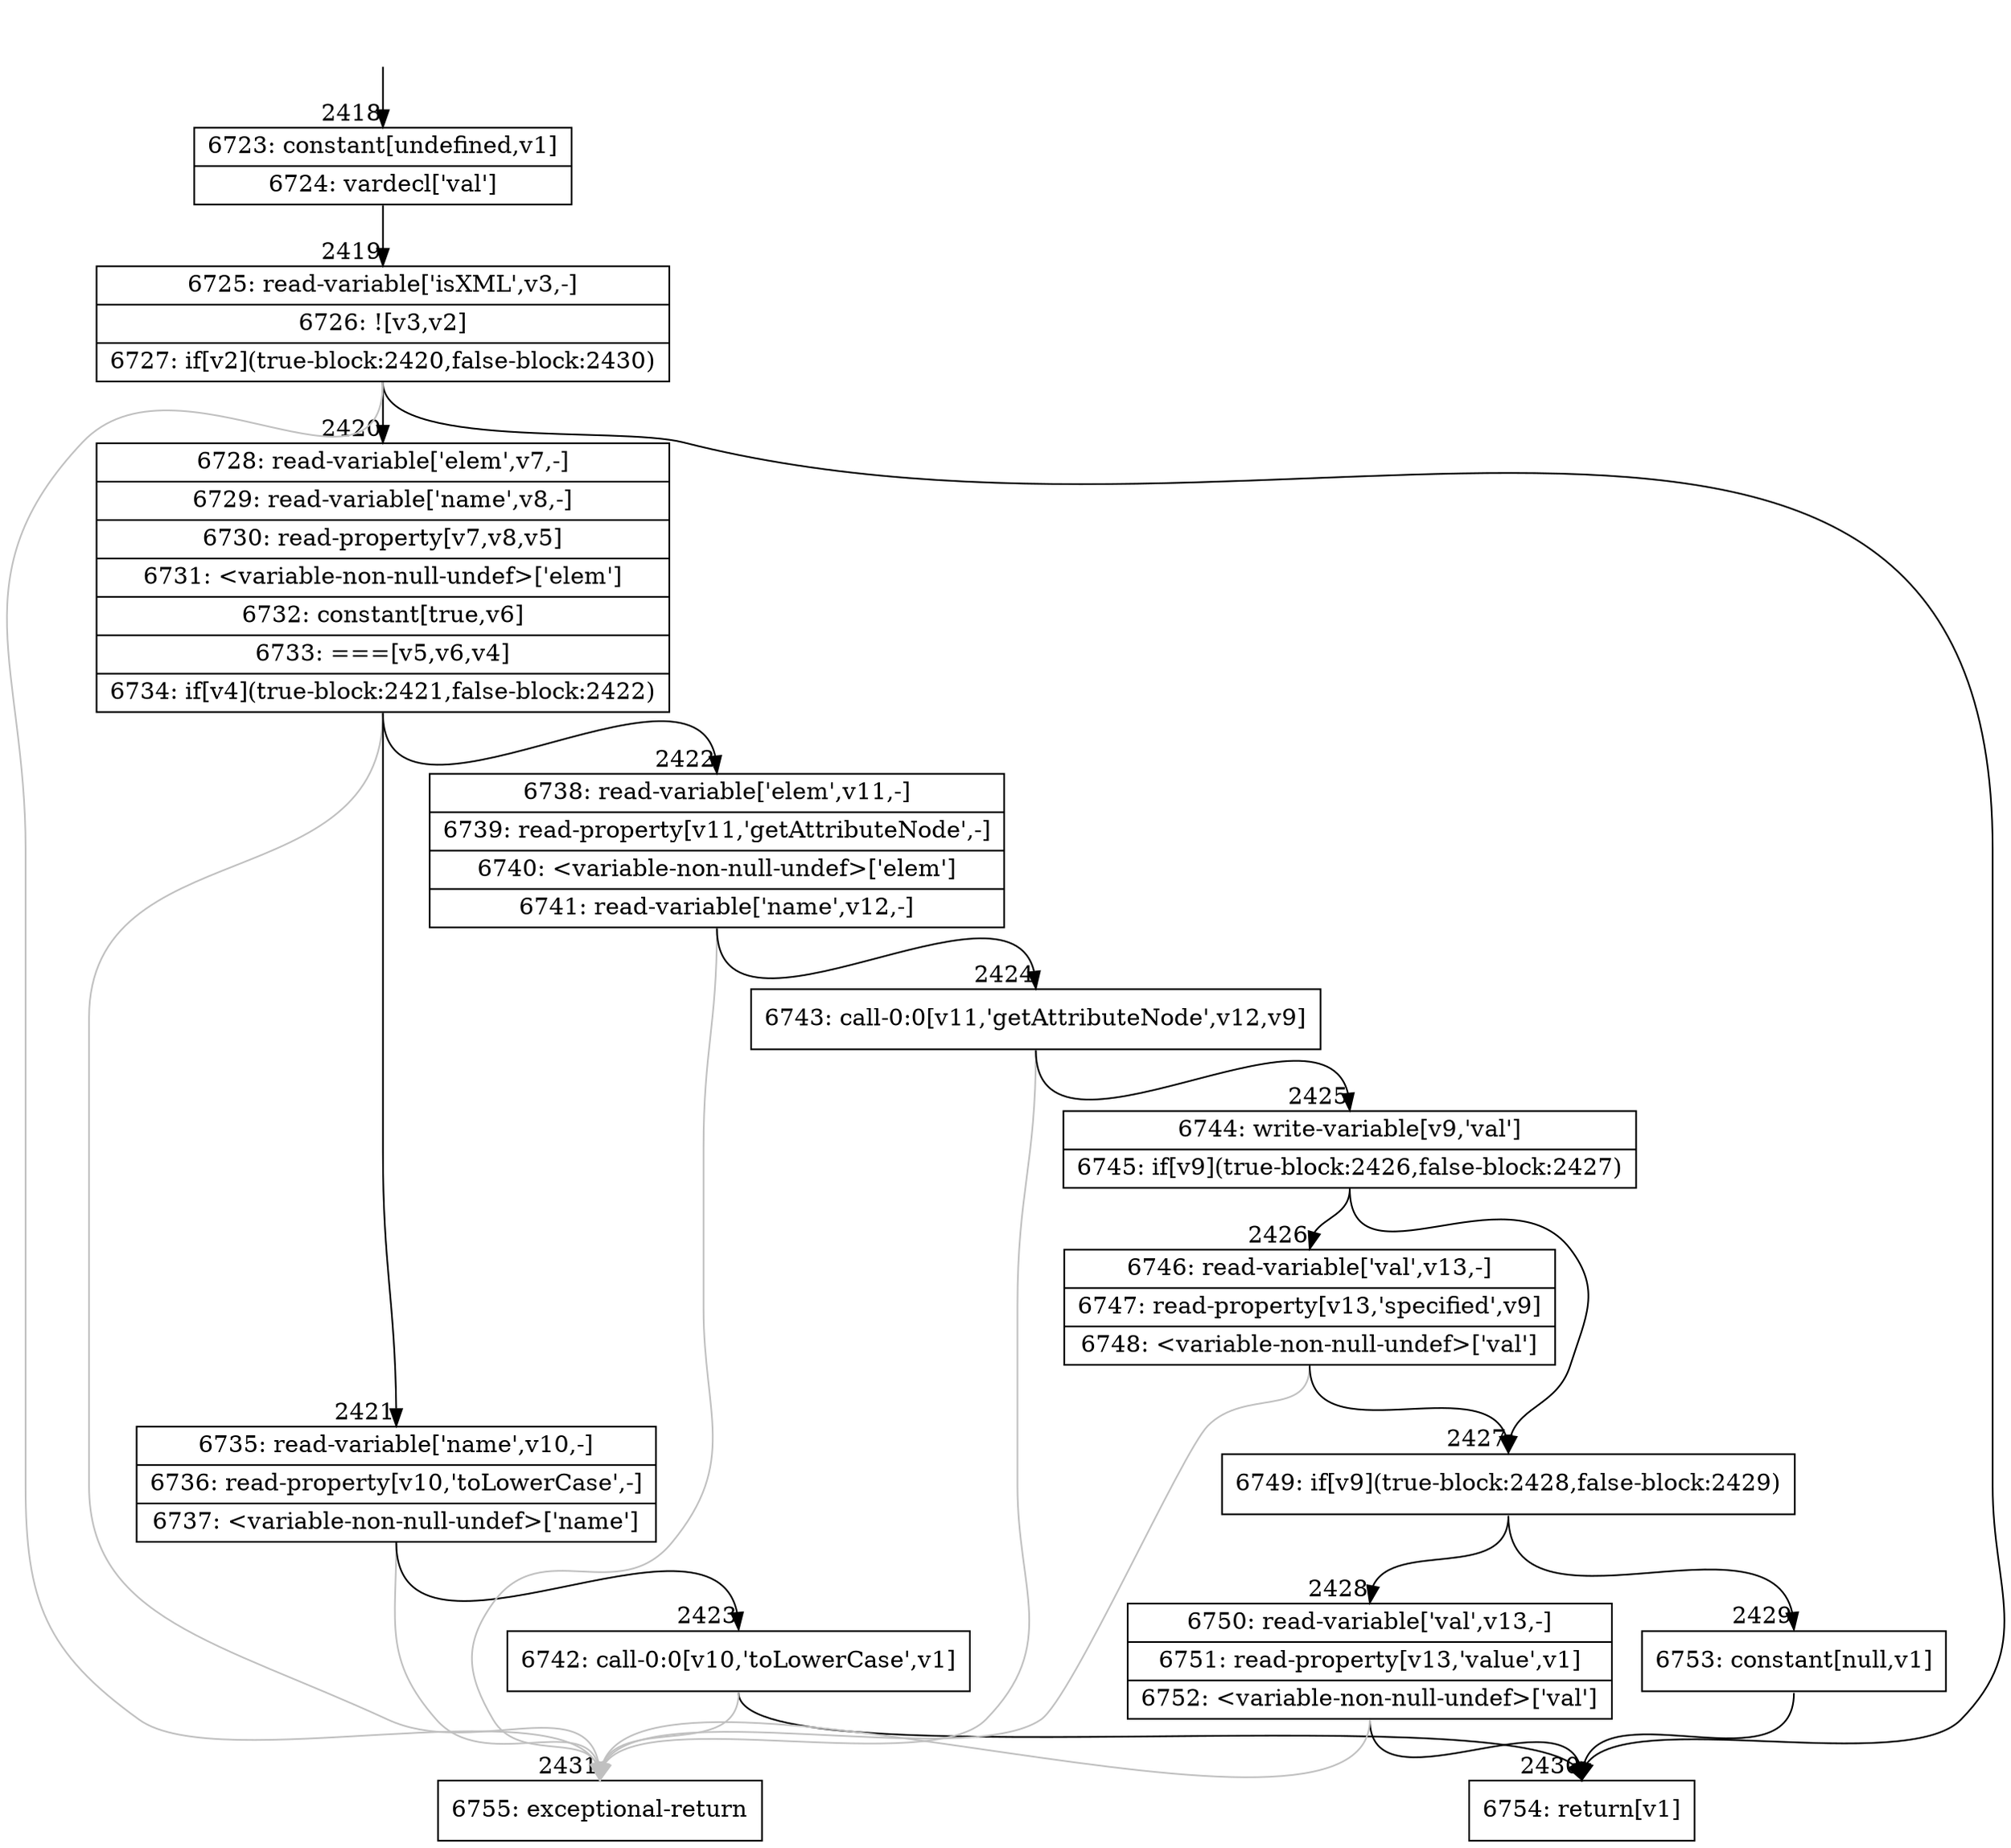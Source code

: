 digraph {
rankdir="TD"
BB_entry163[shape=none,label=""];
BB_entry163 -> BB2418 [tailport=s, headport=n, headlabel="    2418"]
BB2418 [shape=record label="{6723: constant[undefined,v1]|6724: vardecl['val']}" ] 
BB2418 -> BB2419 [tailport=s, headport=n, headlabel="      2419"]
BB2419 [shape=record label="{6725: read-variable['isXML',v3,-]|6726: ![v3,v2]|6727: if[v2](true-block:2420,false-block:2430)}" ] 
BB2419 -> BB2420 [tailport=s, headport=n, headlabel="      2420"]
BB2419 -> BB2430 [tailport=s, headport=n, headlabel="      2430"]
BB2419 -> BB2431 [tailport=s, headport=n, color=gray, headlabel="      2431"]
BB2420 [shape=record label="{6728: read-variable['elem',v7,-]|6729: read-variable['name',v8,-]|6730: read-property[v7,v8,v5]|6731: \<variable-non-null-undef\>['elem']|6732: constant[true,v6]|6733: ===[v5,v6,v4]|6734: if[v4](true-block:2421,false-block:2422)}" ] 
BB2420 -> BB2421 [tailport=s, headport=n, headlabel="      2421"]
BB2420 -> BB2422 [tailport=s, headport=n, headlabel="      2422"]
BB2420 -> BB2431 [tailport=s, headport=n, color=gray]
BB2421 [shape=record label="{6735: read-variable['name',v10,-]|6736: read-property[v10,'toLowerCase',-]|6737: \<variable-non-null-undef\>['name']}" ] 
BB2421 -> BB2423 [tailport=s, headport=n, headlabel="      2423"]
BB2421 -> BB2431 [tailport=s, headport=n, color=gray]
BB2422 [shape=record label="{6738: read-variable['elem',v11,-]|6739: read-property[v11,'getAttributeNode',-]|6740: \<variable-non-null-undef\>['elem']|6741: read-variable['name',v12,-]}" ] 
BB2422 -> BB2424 [tailport=s, headport=n, headlabel="      2424"]
BB2422 -> BB2431 [tailport=s, headport=n, color=gray]
BB2423 [shape=record label="{6742: call-0:0[v10,'toLowerCase',v1]}" ] 
BB2423 -> BB2430 [tailport=s, headport=n]
BB2423 -> BB2431 [tailport=s, headport=n, color=gray]
BB2424 [shape=record label="{6743: call-0:0[v11,'getAttributeNode',v12,v9]}" ] 
BB2424 -> BB2425 [tailport=s, headport=n, headlabel="      2425"]
BB2424 -> BB2431 [tailport=s, headport=n, color=gray]
BB2425 [shape=record label="{6744: write-variable[v9,'val']|6745: if[v9](true-block:2426,false-block:2427)}" ] 
BB2425 -> BB2427 [tailport=s, headport=n, headlabel="      2427"]
BB2425 -> BB2426 [tailport=s, headport=n, headlabel="      2426"]
BB2426 [shape=record label="{6746: read-variable['val',v13,-]|6747: read-property[v13,'specified',v9]|6748: \<variable-non-null-undef\>['val']}" ] 
BB2426 -> BB2427 [tailport=s, headport=n]
BB2426 -> BB2431 [tailport=s, headport=n, color=gray]
BB2427 [shape=record label="{6749: if[v9](true-block:2428,false-block:2429)}" ] 
BB2427 -> BB2428 [tailport=s, headport=n, headlabel="      2428"]
BB2427 -> BB2429 [tailport=s, headport=n, headlabel="      2429"]
BB2428 [shape=record label="{6750: read-variable['val',v13,-]|6751: read-property[v13,'value',v1]|6752: \<variable-non-null-undef\>['val']}" ] 
BB2428 -> BB2430 [tailport=s, headport=n]
BB2428 -> BB2431 [tailport=s, headport=n, color=gray]
BB2429 [shape=record label="{6753: constant[null,v1]}" ] 
BB2429 -> BB2430 [tailport=s, headport=n]
BB2430 [shape=record label="{6754: return[v1]}" ] 
BB2431 [shape=record label="{6755: exceptional-return}" ] 
}
